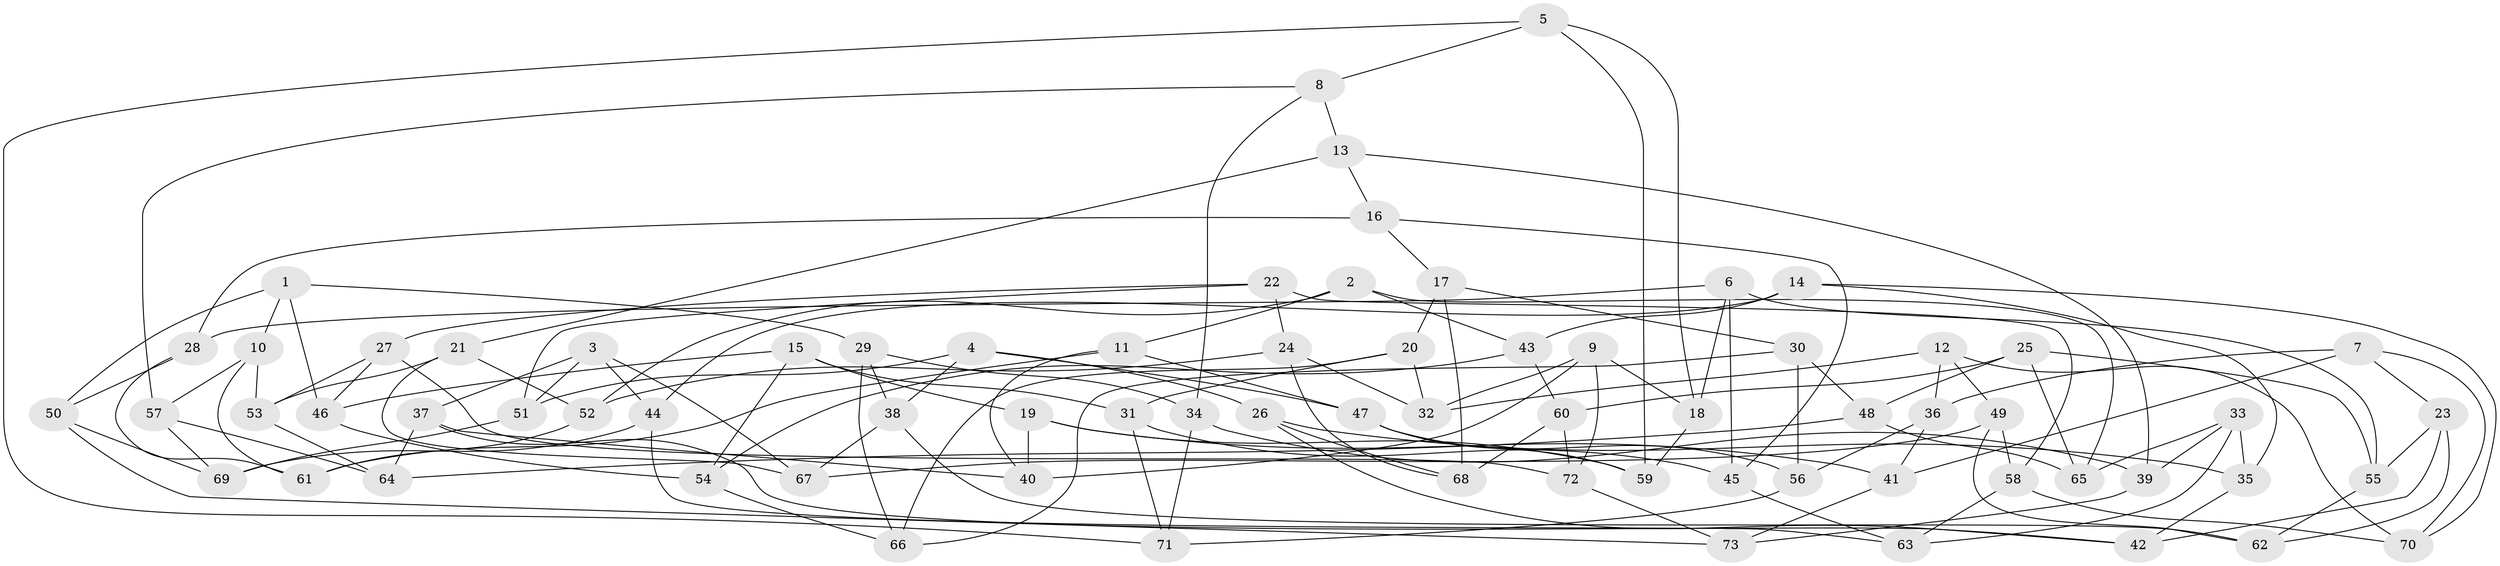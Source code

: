 // Generated by graph-tools (version 1.1) at 2025/03/03/09/25 03:03:03]
// undirected, 73 vertices, 146 edges
graph export_dot {
graph [start="1"]
  node [color=gray90,style=filled];
  1;
  2;
  3;
  4;
  5;
  6;
  7;
  8;
  9;
  10;
  11;
  12;
  13;
  14;
  15;
  16;
  17;
  18;
  19;
  20;
  21;
  22;
  23;
  24;
  25;
  26;
  27;
  28;
  29;
  30;
  31;
  32;
  33;
  34;
  35;
  36;
  37;
  38;
  39;
  40;
  41;
  42;
  43;
  44;
  45;
  46;
  47;
  48;
  49;
  50;
  51;
  52;
  53;
  54;
  55;
  56;
  57;
  58;
  59;
  60;
  61;
  62;
  63;
  64;
  65;
  66;
  67;
  68;
  69;
  70;
  71;
  72;
  73;
  1 -- 46;
  1 -- 29;
  1 -- 50;
  1 -- 10;
  2 -- 11;
  2 -- 65;
  2 -- 43;
  2 -- 52;
  3 -- 67;
  3 -- 51;
  3 -- 37;
  3 -- 44;
  4 -- 38;
  4 -- 51;
  4 -- 47;
  4 -- 26;
  5 -- 71;
  5 -- 8;
  5 -- 18;
  5 -- 59;
  6 -- 45;
  6 -- 18;
  6 -- 55;
  6 -- 28;
  7 -- 23;
  7 -- 70;
  7 -- 41;
  7 -- 36;
  8 -- 34;
  8 -- 13;
  8 -- 57;
  9 -- 40;
  9 -- 32;
  9 -- 72;
  9 -- 18;
  10 -- 53;
  10 -- 61;
  10 -- 57;
  11 -- 40;
  11 -- 47;
  11 -- 61;
  12 -- 49;
  12 -- 70;
  12 -- 32;
  12 -- 36;
  13 -- 21;
  13 -- 39;
  13 -- 16;
  14 -- 44;
  14 -- 70;
  14 -- 35;
  14 -- 43;
  15 -- 46;
  15 -- 54;
  15 -- 31;
  15 -- 19;
  16 -- 45;
  16 -- 17;
  16 -- 28;
  17 -- 20;
  17 -- 68;
  17 -- 30;
  18 -- 59;
  19 -- 40;
  19 -- 59;
  19 -- 41;
  20 -- 31;
  20 -- 32;
  20 -- 66;
  21 -- 53;
  21 -- 67;
  21 -- 52;
  22 -- 24;
  22 -- 27;
  22 -- 58;
  22 -- 51;
  23 -- 55;
  23 -- 62;
  23 -- 42;
  24 -- 68;
  24 -- 32;
  24 -- 52;
  25 -- 65;
  25 -- 60;
  25 -- 48;
  25 -- 55;
  26 -- 35;
  26 -- 68;
  26 -- 42;
  27 -- 46;
  27 -- 72;
  27 -- 53;
  28 -- 61;
  28 -- 50;
  29 -- 38;
  29 -- 34;
  29 -- 66;
  30 -- 48;
  30 -- 56;
  30 -- 66;
  31 -- 45;
  31 -- 71;
  33 -- 35;
  33 -- 63;
  33 -- 65;
  33 -- 39;
  34 -- 39;
  34 -- 71;
  35 -- 42;
  36 -- 56;
  36 -- 41;
  37 -- 42;
  37 -- 40;
  37 -- 64;
  38 -- 67;
  38 -- 62;
  39 -- 73;
  41 -- 73;
  43 -- 60;
  43 -- 54;
  44 -- 69;
  44 -- 63;
  45 -- 63;
  46 -- 54;
  47 -- 56;
  47 -- 59;
  48 -- 65;
  48 -- 64;
  49 -- 67;
  49 -- 62;
  49 -- 58;
  50 -- 73;
  50 -- 69;
  51 -- 69;
  52 -- 61;
  53 -- 64;
  54 -- 66;
  55 -- 62;
  56 -- 71;
  57 -- 64;
  57 -- 69;
  58 -- 70;
  58 -- 63;
  60 -- 72;
  60 -- 68;
  72 -- 73;
}
